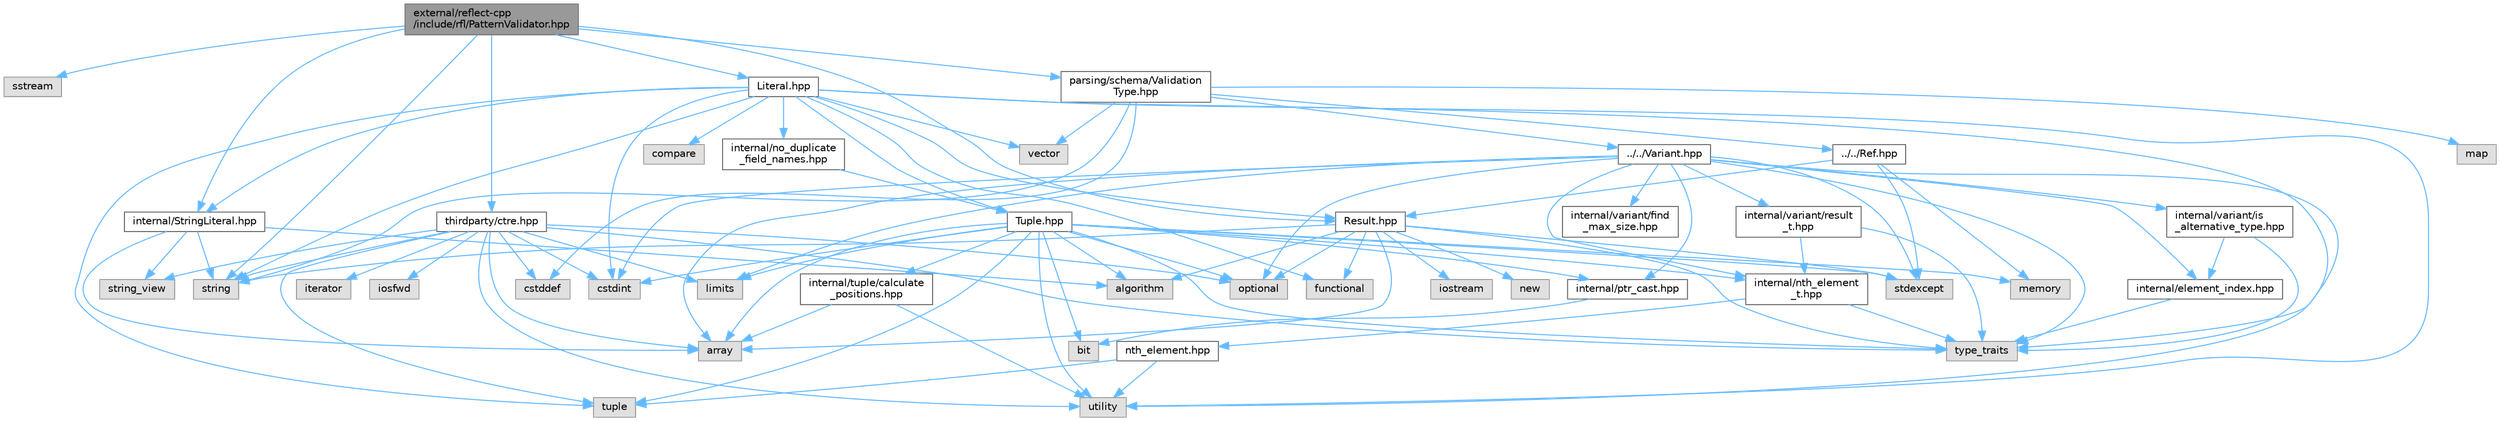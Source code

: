 digraph "external/reflect-cpp/include/rfl/PatternValidator.hpp"
{
 // LATEX_PDF_SIZE
  bgcolor="transparent";
  edge [fontname=Helvetica,fontsize=10,labelfontname=Helvetica,labelfontsize=10];
  node [fontname=Helvetica,fontsize=10,shape=box,height=0.2,width=0.4];
  Node1 [id="Node000001",label="external/reflect-cpp\l/include/rfl/PatternValidator.hpp",height=0.2,width=0.4,color="gray40", fillcolor="grey60", style="filled", fontcolor="black",tooltip=" "];
  Node1 -> Node2 [id="edge1_Node000001_Node000002",color="steelblue1",style="solid",tooltip=" "];
  Node2 [id="Node000002",label="sstream",height=0.2,width=0.4,color="grey60", fillcolor="#E0E0E0", style="filled",tooltip=" "];
  Node1 -> Node3 [id="edge2_Node000001_Node000003",color="steelblue1",style="solid",tooltip=" "];
  Node3 [id="Node000003",label="string",height=0.2,width=0.4,color="grey60", fillcolor="#E0E0E0", style="filled",tooltip=" "];
  Node1 -> Node4 [id="edge3_Node000001_Node000004",color="steelblue1",style="solid",tooltip=" "];
  Node4 [id="Node000004",label="thirdparty/ctre.hpp",height=0.2,width=0.4,color="grey40", fillcolor="white", style="filled",URL="$ctre_8hpp.html",tooltip=" "];
  Node4 -> Node5 [id="edge4_Node000004_Node000005",color="steelblue1",style="solid",tooltip=" "];
  Node5 [id="Node000005",label="utility",height=0.2,width=0.4,color="grey60", fillcolor="#E0E0E0", style="filled",tooltip=" "];
  Node4 -> Node6 [id="edge5_Node000004_Node000006",color="steelblue1",style="solid",tooltip=" "];
  Node6 [id="Node000006",label="cstddef",height=0.2,width=0.4,color="grey60", fillcolor="#E0E0E0", style="filled",tooltip=" "];
  Node4 -> Node7 [id="edge6_Node000004_Node000007",color="steelblue1",style="solid",tooltip=" "];
  Node7 [id="Node000007",label="string_view",height=0.2,width=0.4,color="grey60", fillcolor="#E0E0E0", style="filled",tooltip=" "];
  Node4 -> Node8 [id="edge7_Node000004_Node000008",color="steelblue1",style="solid",tooltip=" "];
  Node8 [id="Node000008",label="array",height=0.2,width=0.4,color="grey60", fillcolor="#E0E0E0", style="filled",tooltip=" "];
  Node4 -> Node9 [id="edge8_Node000004_Node000009",color="steelblue1",style="solid",tooltip=" "];
  Node9 [id="Node000009",label="cstdint",height=0.2,width=0.4,color="grey60", fillcolor="#E0E0E0", style="filled",tooltip=" "];
  Node4 -> Node10 [id="edge9_Node000004_Node000010",color="steelblue1",style="solid",tooltip=" "];
  Node10 [id="Node000010",label="type_traits",height=0.2,width=0.4,color="grey60", fillcolor="#E0E0E0", style="filled",tooltip=" "];
  Node4 -> Node11 [id="edge10_Node000004_Node000011",color="steelblue1",style="solid",tooltip=" "];
  Node11 [id="Node000011",label="limits",height=0.2,width=0.4,color="grey60", fillcolor="#E0E0E0", style="filled",tooltip=" "];
  Node4 -> Node12 [id="edge11_Node000004_Node000012",color="steelblue1",style="solid",tooltip=" "];
  Node12 [id="Node000012",label="tuple",height=0.2,width=0.4,color="grey60", fillcolor="#E0E0E0", style="filled",tooltip=" "];
  Node4 -> Node3 [id="edge12_Node000004_Node000003",color="steelblue1",style="solid",tooltip=" "];
  Node4 -> Node13 [id="edge13_Node000004_Node000013",color="steelblue1",style="solid",tooltip=" "];
  Node13 [id="Node000013",label="iterator",height=0.2,width=0.4,color="grey60", fillcolor="#E0E0E0", style="filled",tooltip=" "];
  Node4 -> Node14 [id="edge14_Node000004_Node000014",color="steelblue1",style="solid",tooltip=" "];
  Node14 [id="Node000014",label="optional",height=0.2,width=0.4,color="grey60", fillcolor="#E0E0E0", style="filled",tooltip=" "];
  Node4 -> Node15 [id="edge15_Node000004_Node000015",color="steelblue1",style="solid",tooltip=" "];
  Node15 [id="Node000015",label="iosfwd",height=0.2,width=0.4,color="grey60", fillcolor="#E0E0E0", style="filled",tooltip=" "];
  Node1 -> Node16 [id="edge16_Node000001_Node000016",color="steelblue1",style="solid",tooltip=" "];
  Node16 [id="Node000016",label="Literal.hpp",height=0.2,width=0.4,color="grey40", fillcolor="white", style="filled",URL="$_literal_8hpp.html",tooltip=" "];
  Node16 -> Node17 [id="edge17_Node000016_Node000017",color="steelblue1",style="solid",tooltip=" "];
  Node17 [id="Node000017",label="compare",height=0.2,width=0.4,color="grey60", fillcolor="#E0E0E0", style="filled",tooltip=" "];
  Node16 -> Node9 [id="edge18_Node000016_Node000009",color="steelblue1",style="solid",tooltip=" "];
  Node16 -> Node18 [id="edge19_Node000016_Node000018",color="steelblue1",style="solid",tooltip=" "];
  Node18 [id="Node000018",label="functional",height=0.2,width=0.4,color="grey60", fillcolor="#E0E0E0", style="filled",tooltip=" "];
  Node16 -> Node3 [id="edge20_Node000016_Node000003",color="steelblue1",style="solid",tooltip=" "];
  Node16 -> Node12 [id="edge21_Node000016_Node000012",color="steelblue1",style="solid",tooltip=" "];
  Node16 -> Node10 [id="edge22_Node000016_Node000010",color="steelblue1",style="solid",tooltip=" "];
  Node16 -> Node5 [id="edge23_Node000016_Node000005",color="steelblue1",style="solid",tooltip=" "];
  Node16 -> Node19 [id="edge24_Node000016_Node000019",color="steelblue1",style="solid",tooltip=" "];
  Node19 [id="Node000019",label="vector",height=0.2,width=0.4,color="grey60", fillcolor="#E0E0E0", style="filled",tooltip=" "];
  Node16 -> Node20 [id="edge25_Node000016_Node000020",color="steelblue1",style="solid",tooltip=" "];
  Node20 [id="Node000020",label="Result.hpp",height=0.2,width=0.4,color="grey40", fillcolor="white", style="filled",URL="$_result_8hpp.html",tooltip=" "];
  Node20 -> Node21 [id="edge26_Node000020_Node000021",color="steelblue1",style="solid",tooltip=" "];
  Node21 [id="Node000021",label="algorithm",height=0.2,width=0.4,color="grey60", fillcolor="#E0E0E0", style="filled",tooltip=" "];
  Node20 -> Node8 [id="edge27_Node000020_Node000008",color="steelblue1",style="solid",tooltip=" "];
  Node20 -> Node18 [id="edge28_Node000020_Node000018",color="steelblue1",style="solid",tooltip=" "];
  Node20 -> Node22 [id="edge29_Node000020_Node000022",color="steelblue1",style="solid",tooltip=" "];
  Node22 [id="Node000022",label="iostream",height=0.2,width=0.4,color="grey60", fillcolor="#E0E0E0", style="filled",tooltip=" "];
  Node20 -> Node23 [id="edge30_Node000020_Node000023",color="steelblue1",style="solid",tooltip=" "];
  Node23 [id="Node000023",label="new",height=0.2,width=0.4,color="grey60", fillcolor="#E0E0E0", style="filled",tooltip=" "];
  Node20 -> Node14 [id="edge31_Node000020_Node000014",color="steelblue1",style="solid",tooltip=" "];
  Node20 -> Node24 [id="edge32_Node000020_Node000024",color="steelblue1",style="solid",tooltip=" "];
  Node24 [id="Node000024",label="stdexcept",height=0.2,width=0.4,color="grey60", fillcolor="#E0E0E0", style="filled",tooltip=" "];
  Node20 -> Node3 [id="edge33_Node000020_Node000003",color="steelblue1",style="solid",tooltip=" "];
  Node20 -> Node10 [id="edge34_Node000020_Node000010",color="steelblue1",style="solid",tooltip=" "];
  Node16 -> Node25 [id="edge35_Node000016_Node000025",color="steelblue1",style="solid",tooltip=" "];
  Node25 [id="Node000025",label="Tuple.hpp",height=0.2,width=0.4,color="grey40", fillcolor="white", style="filled",URL="$_tuple_8hpp.html",tooltip=" "];
  Node25 -> Node21 [id="edge36_Node000025_Node000021",color="steelblue1",style="solid",tooltip=" "];
  Node25 -> Node8 [id="edge37_Node000025_Node000008",color="steelblue1",style="solid",tooltip=" "];
  Node25 -> Node26 [id="edge38_Node000025_Node000026",color="steelblue1",style="solid",tooltip=" "];
  Node26 [id="Node000026",label="bit",height=0.2,width=0.4,color="grey60", fillcolor="#E0E0E0", style="filled",tooltip=" "];
  Node25 -> Node9 [id="edge39_Node000025_Node000009",color="steelblue1",style="solid",tooltip=" "];
  Node25 -> Node11 [id="edge40_Node000025_Node000011",color="steelblue1",style="solid",tooltip=" "];
  Node25 -> Node27 [id="edge41_Node000025_Node000027",color="steelblue1",style="solid",tooltip=" "];
  Node27 [id="Node000027",label="memory",height=0.2,width=0.4,color="grey60", fillcolor="#E0E0E0", style="filled",tooltip=" "];
  Node25 -> Node14 [id="edge42_Node000025_Node000014",color="steelblue1",style="solid",tooltip=" "];
  Node25 -> Node24 [id="edge43_Node000025_Node000024",color="steelblue1",style="solid",tooltip=" "];
  Node25 -> Node12 [id="edge44_Node000025_Node000012",color="steelblue1",style="solid",tooltip=" "];
  Node25 -> Node10 [id="edge45_Node000025_Node000010",color="steelblue1",style="solid",tooltip=" "];
  Node25 -> Node5 [id="edge46_Node000025_Node000005",color="steelblue1",style="solid",tooltip=" "];
  Node25 -> Node28 [id="edge47_Node000025_Node000028",color="steelblue1",style="solid",tooltip=" "];
  Node28 [id="Node000028",label="internal/nth_element\l_t.hpp",height=0.2,width=0.4,color="grey40", fillcolor="white", style="filled",URL="$nth__element__t_8hpp.html",tooltip=" "];
  Node28 -> Node10 [id="edge48_Node000028_Node000010",color="steelblue1",style="solid",tooltip=" "];
  Node28 -> Node29 [id="edge49_Node000028_Node000029",color="steelblue1",style="solid",tooltip=" "];
  Node29 [id="Node000029",label="nth_element.hpp",height=0.2,width=0.4,color="grey40", fillcolor="white", style="filled",URL="$nth__element_8hpp.html",tooltip=" "];
  Node29 -> Node12 [id="edge50_Node000029_Node000012",color="steelblue1",style="solid",tooltip=" "];
  Node29 -> Node5 [id="edge51_Node000029_Node000005",color="steelblue1",style="solid",tooltip=" "];
  Node25 -> Node30 [id="edge52_Node000025_Node000030",color="steelblue1",style="solid",tooltip=" "];
  Node30 [id="Node000030",label="internal/ptr_cast.hpp",height=0.2,width=0.4,color="grey40", fillcolor="white", style="filled",URL="$ptr__cast_8hpp.html",tooltip=" "];
  Node30 -> Node26 [id="edge53_Node000030_Node000026",color="steelblue1",style="solid",tooltip=" "];
  Node25 -> Node31 [id="edge54_Node000025_Node000031",color="steelblue1",style="solid",tooltip=" "];
  Node31 [id="Node000031",label="internal/tuple/calculate\l_positions.hpp",height=0.2,width=0.4,color="grey40", fillcolor="white", style="filled",URL="$calculate__positions_8hpp.html",tooltip=" "];
  Node31 -> Node8 [id="edge55_Node000031_Node000008",color="steelblue1",style="solid",tooltip=" "];
  Node31 -> Node5 [id="edge56_Node000031_Node000005",color="steelblue1",style="solid",tooltip=" "];
  Node16 -> Node32 [id="edge57_Node000016_Node000032",color="steelblue1",style="solid",tooltip=" "];
  Node32 [id="Node000032",label="internal/StringLiteral.hpp",height=0.2,width=0.4,color="grey40", fillcolor="white", style="filled",URL="$_string_literal_8hpp.html",tooltip=" "];
  Node32 -> Node21 [id="edge58_Node000032_Node000021",color="steelblue1",style="solid",tooltip=" "];
  Node32 -> Node8 [id="edge59_Node000032_Node000008",color="steelblue1",style="solid",tooltip=" "];
  Node32 -> Node3 [id="edge60_Node000032_Node000003",color="steelblue1",style="solid",tooltip=" "];
  Node32 -> Node7 [id="edge61_Node000032_Node000007",color="steelblue1",style="solid",tooltip=" "];
  Node16 -> Node33 [id="edge62_Node000016_Node000033",color="steelblue1",style="solid",tooltip=" "];
  Node33 [id="Node000033",label="internal/no_duplicate\l_field_names.hpp",height=0.2,width=0.4,color="grey40", fillcolor="white", style="filled",URL="$no__duplicate__field__names_8hpp.html",tooltip=" "];
  Node33 -> Node25 [id="edge63_Node000033_Node000025",color="steelblue1",style="solid",tooltip=" "];
  Node1 -> Node20 [id="edge64_Node000001_Node000020",color="steelblue1",style="solid",tooltip=" "];
  Node1 -> Node32 [id="edge65_Node000001_Node000032",color="steelblue1",style="solid",tooltip=" "];
  Node1 -> Node34 [id="edge66_Node000001_Node000034",color="steelblue1",style="solid",tooltip=" "];
  Node34 [id="Node000034",label="parsing/schema/Validation\lType.hpp",height=0.2,width=0.4,color="grey40", fillcolor="white", style="filled",URL="$_validation_type_8hpp.html",tooltip=" "];
  Node34 -> Node6 [id="edge67_Node000034_Node000006",color="steelblue1",style="solid",tooltip=" "];
  Node34 -> Node35 [id="edge68_Node000034_Node000035",color="steelblue1",style="solid",tooltip=" "];
  Node35 [id="Node000035",label="map",height=0.2,width=0.4,color="grey60", fillcolor="#E0E0E0", style="filled",tooltip=" "];
  Node34 -> Node3 [id="edge69_Node000034_Node000003",color="steelblue1",style="solid",tooltip=" "];
  Node34 -> Node19 [id="edge70_Node000034_Node000019",color="steelblue1",style="solid",tooltip=" "];
  Node34 -> Node36 [id="edge71_Node000034_Node000036",color="steelblue1",style="solid",tooltip=" "];
  Node36 [id="Node000036",label="../../Ref.hpp",height=0.2,width=0.4,color="grey40", fillcolor="white", style="filled",URL="$_ref_8hpp.html",tooltip=" "];
  Node36 -> Node27 [id="edge72_Node000036_Node000027",color="steelblue1",style="solid",tooltip=" "];
  Node36 -> Node24 [id="edge73_Node000036_Node000024",color="steelblue1",style="solid",tooltip=" "];
  Node36 -> Node20 [id="edge74_Node000036_Node000020",color="steelblue1",style="solid",tooltip=" "];
  Node34 -> Node37 [id="edge75_Node000034_Node000037",color="steelblue1",style="solid",tooltip=" "];
  Node37 [id="Node000037",label="../../Variant.hpp",height=0.2,width=0.4,color="grey40", fillcolor="white", style="filled",URL="$_variant_8hpp.html",tooltip=" "];
  Node37 -> Node8 [id="edge76_Node000037_Node000008",color="steelblue1",style="solid",tooltip=" "];
  Node37 -> Node9 [id="edge77_Node000037_Node000009",color="steelblue1",style="solid",tooltip=" "];
  Node37 -> Node11 [id="edge78_Node000037_Node000011",color="steelblue1",style="solid",tooltip=" "];
  Node37 -> Node14 [id="edge79_Node000037_Node000014",color="steelblue1",style="solid",tooltip=" "];
  Node37 -> Node24 [id="edge80_Node000037_Node000024",color="steelblue1",style="solid",tooltip=" "];
  Node37 -> Node10 [id="edge81_Node000037_Node000010",color="steelblue1",style="solid",tooltip=" "];
  Node37 -> Node5 [id="edge82_Node000037_Node000005",color="steelblue1",style="solid",tooltip=" "];
  Node37 -> Node38 [id="edge83_Node000037_Node000038",color="steelblue1",style="solid",tooltip=" "];
  Node38 [id="Node000038",label="internal/element_index.hpp",height=0.2,width=0.4,color="grey40", fillcolor="white", style="filled",URL="$element__index_8hpp.html",tooltip=" "];
  Node38 -> Node10 [id="edge84_Node000038_Node000010",color="steelblue1",style="solid",tooltip=" "];
  Node37 -> Node28 [id="edge85_Node000037_Node000028",color="steelblue1",style="solid",tooltip=" "];
  Node37 -> Node39 [id="edge86_Node000037_Node000039",color="steelblue1",style="solid",tooltip=" "];
  Node39 [id="Node000039",label="internal/variant/find\l_max_size.hpp",height=0.2,width=0.4,color="grey40", fillcolor="white", style="filled",URL="$find__max__size_8hpp.html",tooltip=" "];
  Node37 -> Node40 [id="edge87_Node000037_Node000040",color="steelblue1",style="solid",tooltip=" "];
  Node40 [id="Node000040",label="internal/variant/is\l_alternative_type.hpp",height=0.2,width=0.4,color="grey40", fillcolor="white", style="filled",URL="$is__alternative__type_8hpp.html",tooltip=" "];
  Node40 -> Node10 [id="edge88_Node000040_Node000010",color="steelblue1",style="solid",tooltip=" "];
  Node40 -> Node38 [id="edge89_Node000040_Node000038",color="steelblue1",style="solid",tooltip=" "];
  Node37 -> Node41 [id="edge90_Node000037_Node000041",color="steelblue1",style="solid",tooltip=" "];
  Node41 [id="Node000041",label="internal/variant/result\l_t.hpp",height=0.2,width=0.4,color="grey40", fillcolor="white", style="filled",URL="$result__t_8hpp.html",tooltip=" "];
  Node41 -> Node10 [id="edge91_Node000041_Node000010",color="steelblue1",style="solid",tooltip=" "];
  Node41 -> Node28 [id="edge92_Node000041_Node000028",color="steelblue1",style="solid",tooltip=" "];
  Node37 -> Node30 [id="edge93_Node000037_Node000030",color="steelblue1",style="solid",tooltip=" "];
}
